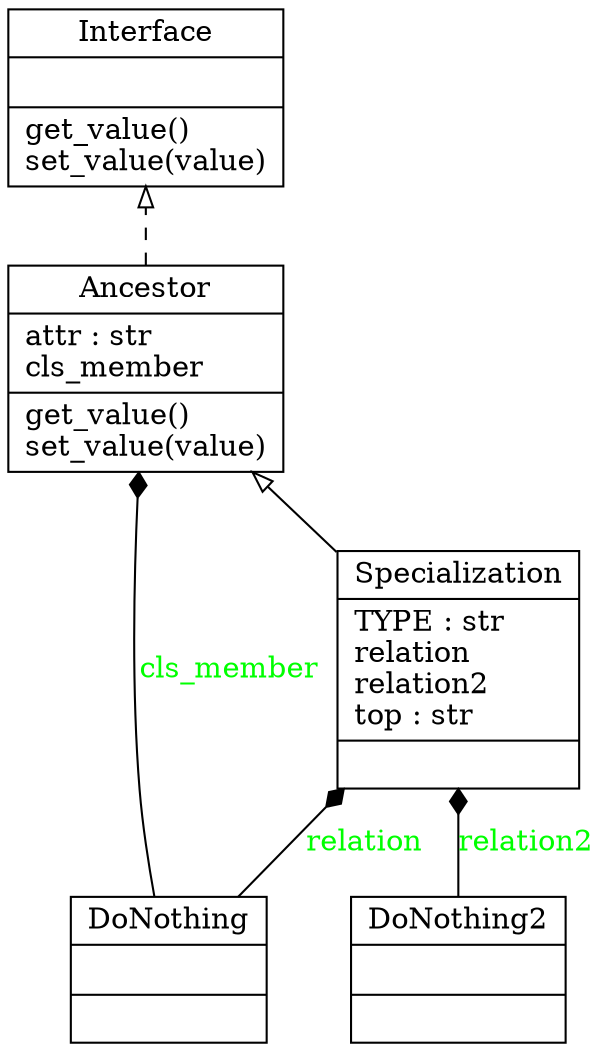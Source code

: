 digraph "classes_No_Name" {
rankdir=BT
charset="utf-8"
"data.clientmodule_test.Ancestor" [color="black", fontcolor="black", label="{Ancestor|attr : str\lcls_member\l|get_value()\lset_value(value)\l}", shape="record", style="solid"];
"data.suppliermodule_test.DoNothing" [color="black", fontcolor="black", label="{DoNothing|\l|}", shape="record", style="solid"];
"data.suppliermodule_test.DoNothing2" [color="black", fontcolor="black", label="{DoNothing2|\l|}", shape="record", style="solid"];
"data.suppliermodule_test.Interface" [color="black", fontcolor="black", label="{Interface|\l|get_value()\lset_value(value)\l}", shape="record", style="solid"];
"data.clientmodule_test.Specialization" [color="black", fontcolor="black", label="{Specialization|TYPE : str\lrelation\lrelation2\ltop : str\l|}", shape="record", style="solid"];
"data.clientmodule_test.Specialization" -> "data.clientmodule_test.Ancestor" [arrowhead="empty", arrowtail="none"];
"data.clientmodule_test.Ancestor" -> "data.suppliermodule_test.Interface" [arrowhead="empty", arrowtail="node", style="dashed"];
"data.suppliermodule_test.DoNothing" -> "data.clientmodule_test.Ancestor" [arrowhead="diamond", arrowtail="none", fontcolor="green", label="cls_member", style="solid"];
"data.suppliermodule_test.DoNothing" -> "data.clientmodule_test.Specialization" [arrowhead="diamond", arrowtail="none", fontcolor="green", label="relation", style="solid"];
"data.suppliermodule_test.DoNothing2" -> "data.clientmodule_test.Specialization" [arrowhead="diamond", arrowtail="none", fontcolor="green", label="relation2", style="solid"];
}
